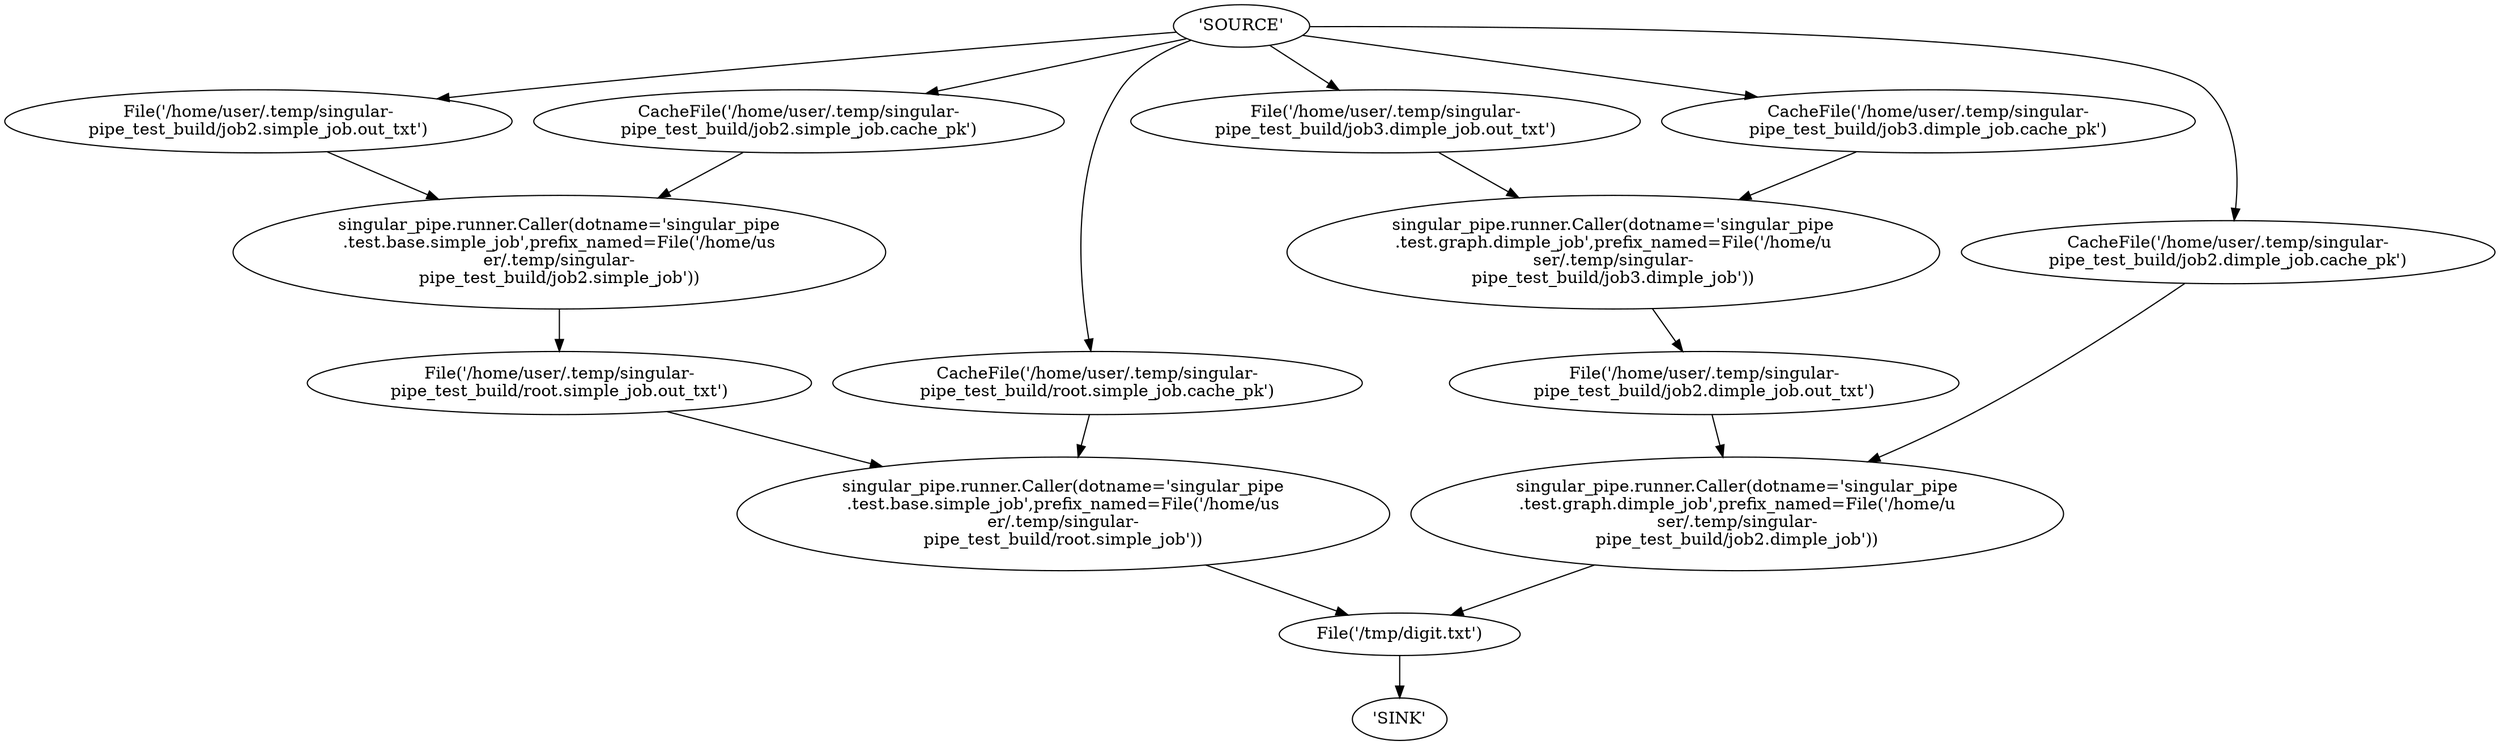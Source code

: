 strict digraph G {
	rankdir=TB
	"'SOURCE'" -> "File('/home/user/.temp/singular-
pipe_test_build/job2.simple_job.out_txt')"
	"File('/home/user/.temp/singular-
pipe_test_build/job2.simple_job.out_txt')" -> "singular_pipe.runner.Caller(dotname='singular_pipe
.test.base.simple_job',prefix_named=File('/home/us
er/.temp/singular-
pipe_test_build/job2.simple_job'))"
	"'SOURCE'" -> "CacheFile('/home/user/.temp/singular-
pipe_test_build/job2.simple_job.cache_pk')"
	"CacheFile('/home/user/.temp/singular-
pipe_test_build/job2.simple_job.cache_pk')" -> "singular_pipe.runner.Caller(dotname='singular_pipe
.test.base.simple_job',prefix_named=File('/home/us
er/.temp/singular-
pipe_test_build/job2.simple_job'))"
	"singular_pipe.runner.Caller(dotname='singular_pipe
.test.base.simple_job',prefix_named=File('/home/us
er/.temp/singular-
pipe_test_build/job2.simple_job'))" -> "File('/home/user/.temp/singular-
pipe_test_build/root.simple_job.out_txt')"
	"File('/home/user/.temp/singular-
pipe_test_build/root.simple_job.out_txt')" -> "singular_pipe.runner.Caller(dotname='singular_pipe
.test.base.simple_job',prefix_named=File('/home/us
er/.temp/singular-
pipe_test_build/root.simple_job'))"
	"'SOURCE'" -> "CacheFile('/home/user/.temp/singular-
pipe_test_build/root.simple_job.cache_pk')"
	"CacheFile('/home/user/.temp/singular-
pipe_test_build/root.simple_job.cache_pk')" -> "singular_pipe.runner.Caller(dotname='singular_pipe
.test.base.simple_job',prefix_named=File('/home/us
er/.temp/singular-
pipe_test_build/root.simple_job'))"
	"singular_pipe.runner.Caller(dotname='singular_pipe
.test.base.simple_job',prefix_named=File('/home/us
er/.temp/singular-
pipe_test_build/root.simple_job'))" -> "File('/tmp/digit.txt')"
	"'SOURCE'" -> "File('/home/user/.temp/singular-
pipe_test_build/job3.dimple_job.out_txt')"
	"File('/home/user/.temp/singular-
pipe_test_build/job3.dimple_job.out_txt')" -> "singular_pipe.runner.Caller(dotname='singular_pipe
.test.graph.dimple_job',prefix_named=File('/home/u
ser/.temp/singular-
pipe_test_build/job3.dimple_job'))"
	"'SOURCE'" -> "CacheFile('/home/user/.temp/singular-
pipe_test_build/job3.dimple_job.cache_pk')"
	"CacheFile('/home/user/.temp/singular-
pipe_test_build/job3.dimple_job.cache_pk')" -> "singular_pipe.runner.Caller(dotname='singular_pipe
.test.graph.dimple_job',prefix_named=File('/home/u
ser/.temp/singular-
pipe_test_build/job3.dimple_job'))"
	"singular_pipe.runner.Caller(dotname='singular_pipe
.test.graph.dimple_job',prefix_named=File('/home/u
ser/.temp/singular-
pipe_test_build/job3.dimple_job'))" -> "File('/home/user/.temp/singular-
pipe_test_build/job2.dimple_job.out_txt')"
	"File('/home/user/.temp/singular-
pipe_test_build/job2.dimple_job.out_txt')" -> "singular_pipe.runner.Caller(dotname='singular_pipe
.test.graph.dimple_job',prefix_named=File('/home/u
ser/.temp/singular-
pipe_test_build/job2.dimple_job'))"
	"'SOURCE'" -> "CacheFile('/home/user/.temp/singular-
pipe_test_build/job2.dimple_job.cache_pk')"
	"CacheFile('/home/user/.temp/singular-
pipe_test_build/job2.dimple_job.cache_pk')" -> "singular_pipe.runner.Caller(dotname='singular_pipe
.test.graph.dimple_job',prefix_named=File('/home/u
ser/.temp/singular-
pipe_test_build/job2.dimple_job'))"
	"singular_pipe.runner.Caller(dotname='singular_pipe
.test.graph.dimple_job',prefix_named=File('/home/u
ser/.temp/singular-
pipe_test_build/job2.dimple_job'))" -> "File('/tmp/digit.txt')"
	"File('/tmp/digit.txt')" -> "'SINK'"
}
